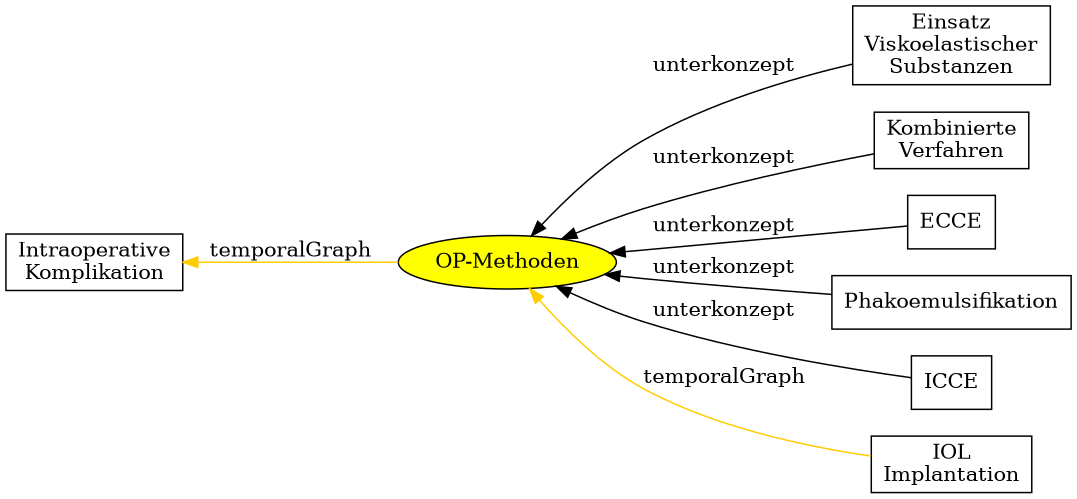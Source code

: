 digraph Konzeptuebersicht {
graph [size="7.18676193!" rankdir="RL"]
"Einsatz Viskoelastischer Substanzen"[ URL="http://localhost:8080/KnowWE/Wiki.jsp?page=Einsatz Viskoelastischer Substanzen" shape="box" label="Einsatz\nViskoelastischer\nSubstanzen\n" ];
"Kombinierte Verfahren"[ URL="http://localhost:8080/KnowWE/Wiki.jsp?page=Kombinierte Verfahren" shape="box" label="Kombinierte\nVerfahren\n" ];
"ECCE"[ URL="http://localhost:8080/KnowWE/Wiki.jsp?page=ECCE" shape="box" label="ECCE" ];
"Phakoemulsifikation"[ URL="http://localhost:8080/KnowWE/Wiki.jsp?page=Phakoemulsifikation" shape="box" label="Phakoemulsifikation" ];
"ICCE"[ URL="http://localhost:8080/KnowWE/Wiki.jsp?page=ICCE" shape="box" label="ICCE" ];
"IOL Implantation"[ URL="http://localhost:8080/KnowWE/Wiki.jsp?page=IOL Implantation" shape="box" label="IOL\nImplantation\n" ];
"OP-Methoden"[ URL="http://localhost:8080/KnowWE/Wiki.jsp?page=ForTestingOnly&concept=OP-Methoden" style="filled" fillcolor="yellow"  shape="ellipse"label="OP-Methoden"];
"Intraoperative Komplikation"[ URL="http://localhost:8080/KnowWE/Wiki.jsp?page=Intraoperative Komplikation" shape="box" label="Intraoperative\nKomplikation\n" ];
"Einsatz Viskoelastischer Substanzen" -> "OP-Methoden" [ label = "unterkonzept" arrowtail="normal"  color="black"  ];
"Kombinierte Verfahren" -> "OP-Methoden" [ label = "unterkonzept" arrowtail="normal"  color="black"  ];
"ECCE" -> "OP-Methoden" [ label = "unterkonzept" arrowtail="normal"  color="black"  ];
"Phakoemulsifikation" -> "OP-Methoden" [ label = "unterkonzept" arrowtail="normal"  color="black"  ];
"ICCE" -> "OP-Methoden" [ label = "unterkonzept" arrowtail="normal"  color="black"  ];
"IOL Implantation" -> "OP-Methoden" [ label = "temporalGraph" arrowtail="normal"  color=" #FFCC00"  ];
"OP-Methoden" -> "Intraoperative Komplikation" [ label = "temporalGraph" arrowtail="normal"  color=" #FFCC00"  ];
}